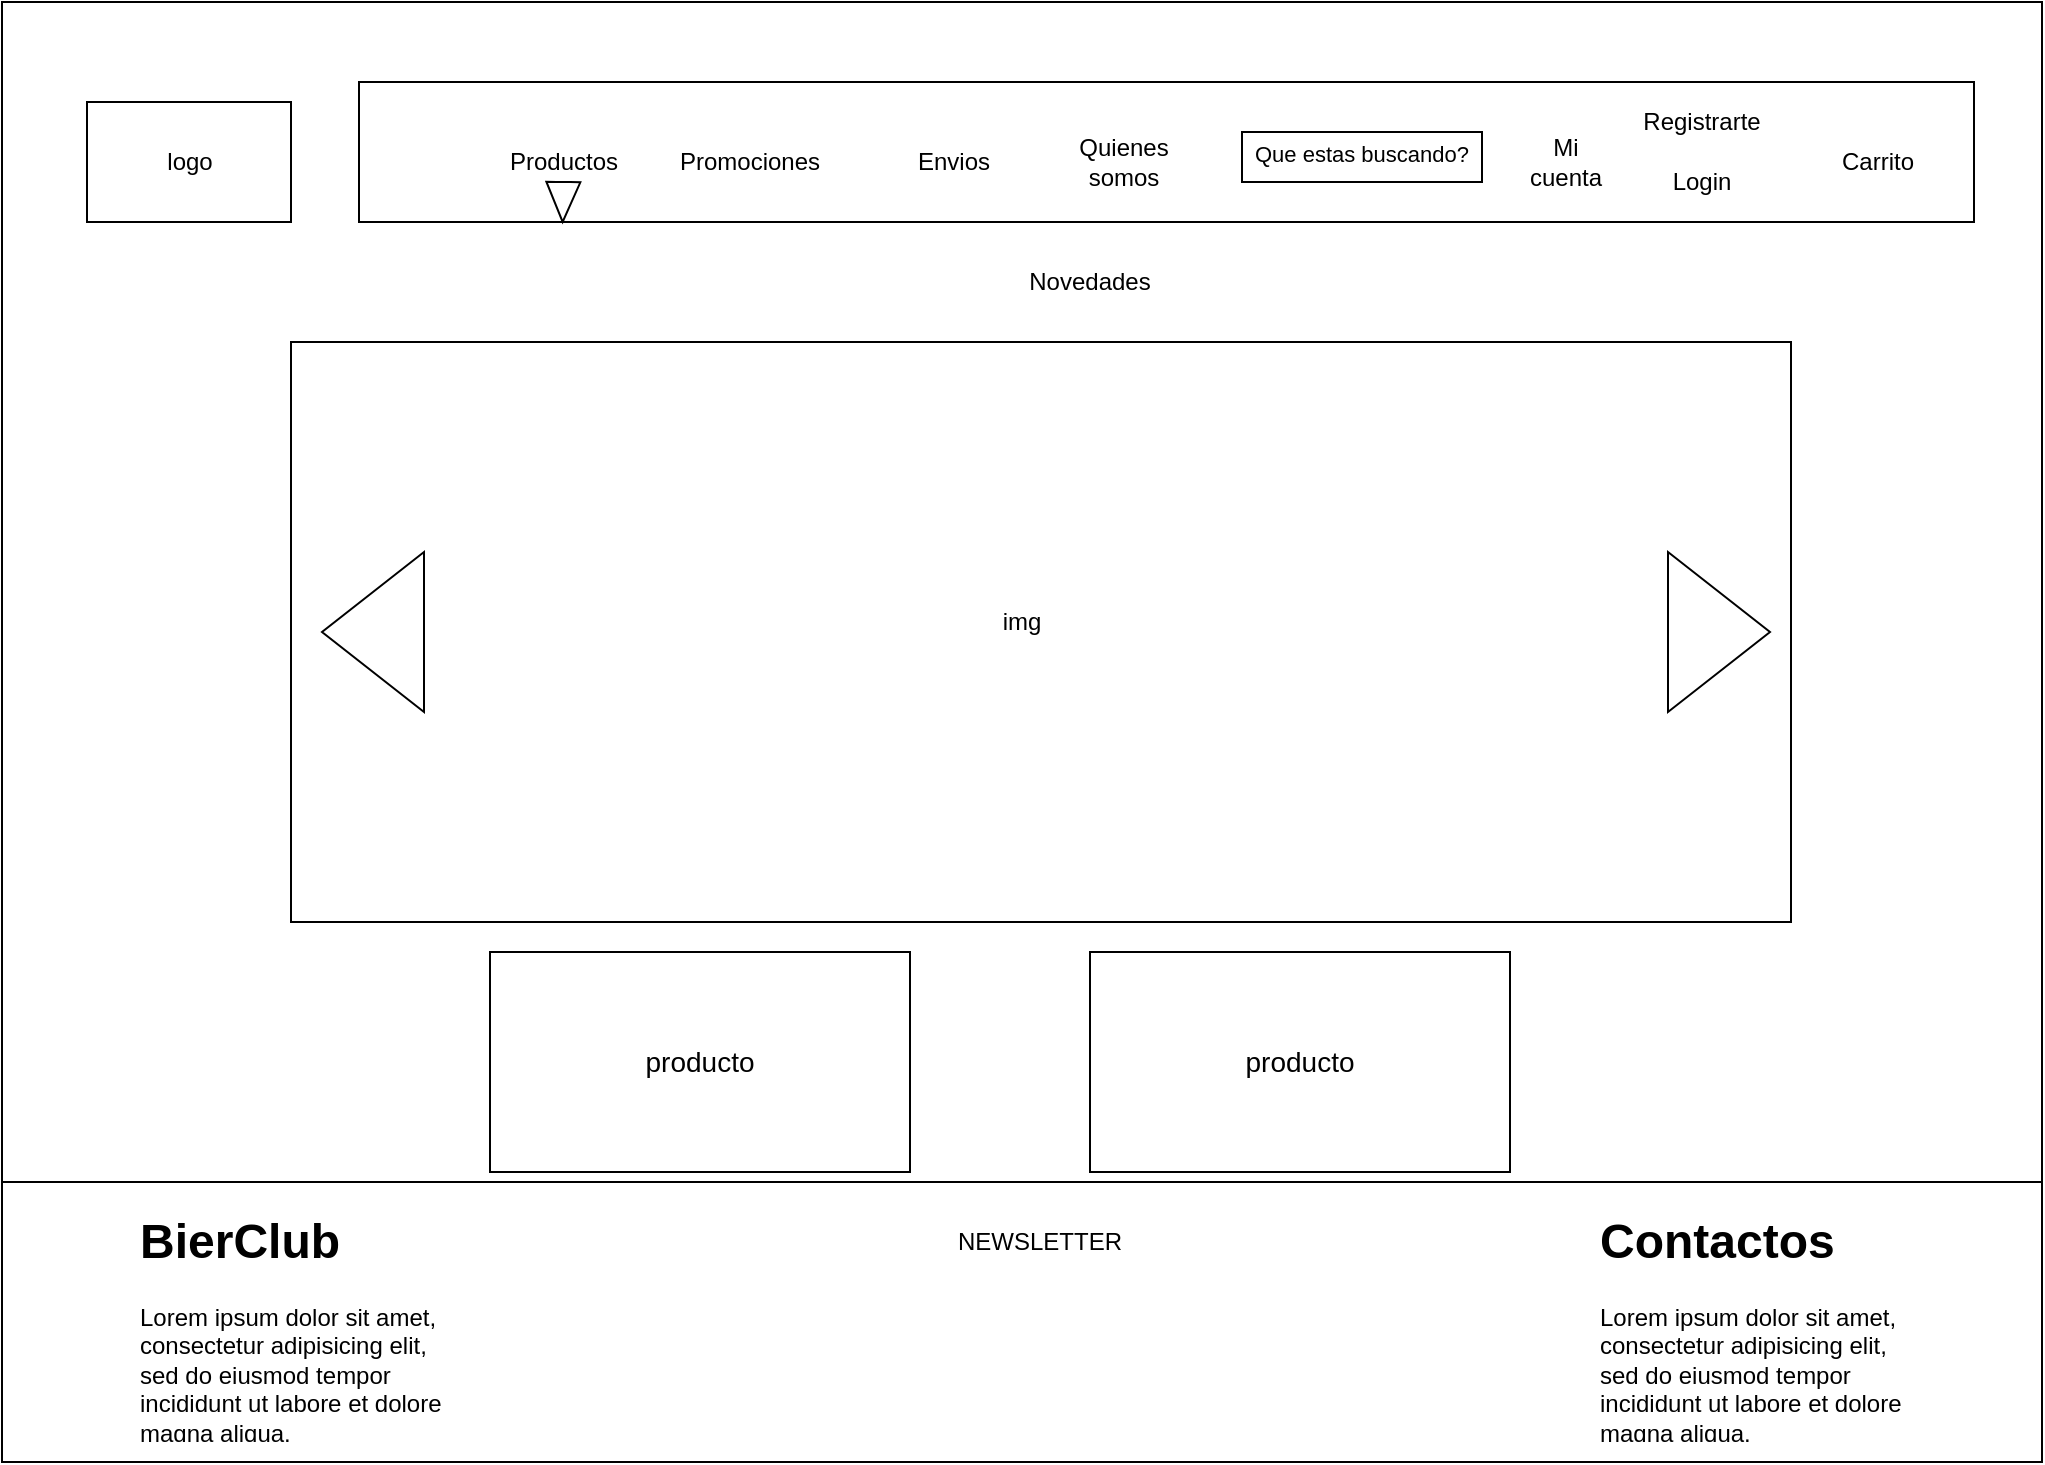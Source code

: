 <mxfile version="13.7.3" type="github" pages="3">
  <diagram id="gOpUKdiFm8pxkeaIe91-" name="Page-1">
    <mxGraphModel dx="2249" dy="762" grid="1" gridSize="10" guides="1" tooltips="1" connect="1" arrows="1" fold="1" page="1" pageScale="1" pageWidth="827" pageHeight="1169" math="0" shadow="0">
      <root>
        <mxCell id="0" />
        <mxCell id="1" parent="0" />
        <mxCell id="SKA3x7ePvZJh_eJGywJF-26" value="" style="group" parent="1" vertex="1" connectable="0">
          <mxGeometry x="-670" y="20" width="1020" height="730" as="geometry" />
        </mxCell>
        <mxCell id="SKA3x7ePvZJh_eJGywJF-1" value="" style="rounded=0;whiteSpace=wrap;html=1;direction=west;" parent="SKA3x7ePvZJh_eJGywJF-26" vertex="1">
          <mxGeometry width="1020" height="730" as="geometry" />
        </mxCell>
        <mxCell id="SKA3x7ePvZJh_eJGywJF-2" value="" style="rounded=0;whiteSpace=wrap;html=1;" parent="SKA3x7ePvZJh_eJGywJF-26" vertex="1">
          <mxGeometry x="42.5" y="50" width="102" height="60" as="geometry" />
        </mxCell>
        <mxCell id="SKA3x7ePvZJh_eJGywJF-3" value="logo" style="text;html=1;strokeColor=none;fillColor=none;align=center;verticalAlign=middle;whiteSpace=wrap;rounded=0;" parent="SKA3x7ePvZJh_eJGywJF-26" vertex="1">
          <mxGeometry x="63.75" y="62.5" width="59.5" height="35" as="geometry" />
        </mxCell>
        <mxCell id="SKA3x7ePvZJh_eJGywJF-4" value="" style="rounded=0;whiteSpace=wrap;html=1;" parent="SKA3x7ePvZJh_eJGywJF-26" vertex="1">
          <mxGeometry x="178.5" y="40" width="807.5" height="70" as="geometry" />
        </mxCell>
        <mxCell id="SKA3x7ePvZJh_eJGywJF-5" value="Registrarte" style="text;html=1;strokeColor=none;fillColor=none;align=center;verticalAlign=middle;whiteSpace=wrap;rounded=0;" parent="SKA3x7ePvZJh_eJGywJF-26" vertex="1">
          <mxGeometry x="833" y="50" width="34" height="20" as="geometry" />
        </mxCell>
        <mxCell id="SKA3x7ePvZJh_eJGywJF-6" value="Login" style="text;html=1;strokeColor=none;fillColor=none;align=center;verticalAlign=middle;whiteSpace=wrap;rounded=0;" parent="SKA3x7ePvZJh_eJGywJF-26" vertex="1">
          <mxGeometry x="833" y="80" width="34" height="20" as="geometry" />
        </mxCell>
        <mxCell id="SKA3x7ePvZJh_eJGywJF-7" value="Productos" style="text;html=1;strokeColor=none;fillColor=none;align=center;verticalAlign=middle;whiteSpace=wrap;rounded=0;" parent="SKA3x7ePvZJh_eJGywJF-26" vertex="1">
          <mxGeometry x="263.5" y="70" width="34" height="20" as="geometry" />
        </mxCell>
        <mxCell id="SKA3x7ePvZJh_eJGywJF-8" value="Mi cuenta" style="text;html=1;strokeColor=none;fillColor=none;align=center;verticalAlign=middle;whiteSpace=wrap;rounded=0;" parent="SKA3x7ePvZJh_eJGywJF-26" vertex="1">
          <mxGeometry x="765" y="70" width="34" height="20" as="geometry" />
        </mxCell>
        <mxCell id="SKA3x7ePvZJh_eJGywJF-9" value="Carrito" style="text;html=1;strokeColor=none;fillColor=none;align=center;verticalAlign=middle;whiteSpace=wrap;rounded=0;" parent="SKA3x7ePvZJh_eJGywJF-26" vertex="1">
          <mxGeometry x="921.4" y="70" width="34" height="20" as="geometry" />
        </mxCell>
        <mxCell id="SKA3x7ePvZJh_eJGywJF-10" value="Promociones" style="text;html=1;strokeColor=none;fillColor=none;align=center;verticalAlign=middle;whiteSpace=wrap;rounded=0;" parent="SKA3x7ePvZJh_eJGywJF-26" vertex="1">
          <mxGeometry x="357" y="70" width="34" height="20" as="geometry" />
        </mxCell>
        <mxCell id="SKA3x7ePvZJh_eJGywJF-11" value="Envios" style="text;html=1;strokeColor=none;fillColor=none;align=center;verticalAlign=middle;whiteSpace=wrap;rounded=0;" parent="SKA3x7ePvZJh_eJGywJF-26" vertex="1">
          <mxGeometry x="459" y="70" width="34" height="20" as="geometry" />
        </mxCell>
        <mxCell id="SKA3x7ePvZJh_eJGywJF-12" value="Novedades" style="text;html=1;strokeColor=none;fillColor=none;align=center;verticalAlign=middle;whiteSpace=wrap;rounded=0;" parent="SKA3x7ePvZJh_eJGywJF-26" vertex="1">
          <mxGeometry x="527" y="130" width="34" height="20" as="geometry" />
        </mxCell>
        <mxCell id="SKA3x7ePvZJh_eJGywJF-13" value="" style="rounded=0;whiteSpace=wrap;html=1;" parent="SKA3x7ePvZJh_eJGywJF-26" vertex="1">
          <mxGeometry x="144.5" y="170" width="750" height="290" as="geometry" />
        </mxCell>
        <mxCell id="SKA3x7ePvZJh_eJGywJF-14" value="img" style="text;html=1;strokeColor=none;fillColor=none;align=center;verticalAlign=middle;whiteSpace=wrap;rounded=0;" parent="SKA3x7ePvZJh_eJGywJF-26" vertex="1">
          <mxGeometry x="493" y="300" width="34" height="20" as="geometry" />
        </mxCell>
        <mxCell id="SKA3x7ePvZJh_eJGywJF-15" value="" style="rounded=0;whiteSpace=wrap;html=1;" parent="SKA3x7ePvZJh_eJGywJF-26" vertex="1">
          <mxGeometry y="590" width="1020" height="140" as="geometry" />
        </mxCell>
        <mxCell id="SKA3x7ePvZJh_eJGywJF-16" value="Quienes somos" style="text;html=1;strokeColor=none;fillColor=none;align=center;verticalAlign=middle;whiteSpace=wrap;rounded=0;" parent="SKA3x7ePvZJh_eJGywJF-26" vertex="1">
          <mxGeometry x="544" y="70" width="34" height="20" as="geometry" />
        </mxCell>
        <mxCell id="SKA3x7ePvZJh_eJGywJF-17" value="&lt;h1&gt;BierClub&lt;/h1&gt;&lt;p&gt;Lorem ipsum dolor sit amet, consectetur adipisicing elit, sed do eiusmod tempor incididunt ut labore et dolore magna aliqua.&lt;/p&gt;" style="text;html=1;strokeColor=none;fillColor=none;spacing=5;spacingTop=-20;whiteSpace=wrap;overflow=hidden;rounded=0;" parent="SKA3x7ePvZJh_eJGywJF-26" vertex="1">
          <mxGeometry x="63.75" y="600" width="161.5" height="120" as="geometry" />
        </mxCell>
        <mxCell id="SKA3x7ePvZJh_eJGywJF-18" value="NEWSLETTER" style="text;html=1;strokeColor=none;fillColor=none;align=center;verticalAlign=middle;whiteSpace=wrap;rounded=0;" parent="SKA3x7ePvZJh_eJGywJF-26" vertex="1">
          <mxGeometry x="501.5" y="610" width="34" height="20" as="geometry" />
        </mxCell>
        <mxCell id="SKA3x7ePvZJh_eJGywJF-19" value="&lt;h1&gt;Contactos&lt;/h1&gt;&lt;p&gt;Lorem ipsum dolor sit amet, consectetur adipisicing elit, sed do eiusmod tempor incididunt ut labore et dolore magna aliqua.&lt;/p&gt;" style="text;html=1;strokeColor=none;fillColor=none;spacing=5;spacingTop=-20;whiteSpace=wrap;overflow=hidden;rounded=0;" parent="SKA3x7ePvZJh_eJGywJF-26" vertex="1">
          <mxGeometry x="793.9" y="600" width="161.5" height="120" as="geometry" />
        </mxCell>
        <mxCell id="SKA3x7ePvZJh_eJGywJF-20" value="" style="triangle;whiteSpace=wrap;html=1;" parent="SKA3x7ePvZJh_eJGywJF-26" vertex="1">
          <mxGeometry x="833" y="275" width="51" height="80" as="geometry" />
        </mxCell>
        <mxCell id="SKA3x7ePvZJh_eJGywJF-21" value="" style="triangle;whiteSpace=wrap;html=1;rotation=-180;" parent="SKA3x7ePvZJh_eJGywJF-26" vertex="1">
          <mxGeometry x="160" y="275" width="51" height="80" as="geometry" />
        </mxCell>
        <mxCell id="SKA3x7ePvZJh_eJGywJF-22" value="" style="html=1;shadow=0;dashed=0;align=center;verticalAlign=middle;shape=mxgraph.arrows2.arrow;dy=0.6;dx=40;direction=north;notch=0;rotation=-179;" parent="SKA3x7ePvZJh_eJGywJF-26" vertex="1">
          <mxGeometry x="272" y="90" width="17" height="20" as="geometry" />
        </mxCell>
        <mxCell id="EqxgdsRq9EpwYWU9fqhZ-1" value="" style="rounded=0;whiteSpace=wrap;html=1;fontSize=14;" vertex="1" parent="SKA3x7ePvZJh_eJGywJF-26">
          <mxGeometry x="244" y="475" width="210" height="110" as="geometry" />
        </mxCell>
        <mxCell id="EqxgdsRq9EpwYWU9fqhZ-2" value="producto" style="text;html=1;strokeColor=none;fillColor=none;align=center;verticalAlign=middle;whiteSpace=wrap;rounded=0;fontSize=14;" vertex="1" parent="SKA3x7ePvZJh_eJGywJF-26">
          <mxGeometry x="329" y="520" width="40" height="20" as="geometry" />
        </mxCell>
        <mxCell id="EqxgdsRq9EpwYWU9fqhZ-4" value="" style="rounded=0;whiteSpace=wrap;html=1;fontSize=14;" vertex="1" parent="SKA3x7ePvZJh_eJGywJF-26">
          <mxGeometry x="544" y="475" width="210" height="110" as="geometry" />
        </mxCell>
        <mxCell id="EqxgdsRq9EpwYWU9fqhZ-5" value="producto" style="text;html=1;strokeColor=none;fillColor=none;align=center;verticalAlign=middle;whiteSpace=wrap;rounded=0;fontSize=14;" vertex="1" parent="SKA3x7ePvZJh_eJGywJF-26">
          <mxGeometry x="629" y="520" width="40" height="20" as="geometry" />
        </mxCell>
        <mxCell id="0rGeA2iZZysZ2ujy6EpR-1" value="" style="rounded=0;whiteSpace=wrap;html=1;fontSize=14;" vertex="1" parent="SKA3x7ePvZJh_eJGywJF-26">
          <mxGeometry x="620" y="65" width="120" height="25" as="geometry" />
        </mxCell>
        <mxCell id="0rGeA2iZZysZ2ujy6EpR-2" value="&lt;font style=&quot;font-size: 11px&quot;&gt;Que estas buscando?&lt;/font&gt;" style="text;html=1;strokeColor=none;fillColor=none;align=center;verticalAlign=middle;whiteSpace=wrap;rounded=0;fontSize=14;" vertex="1" parent="SKA3x7ePvZJh_eJGywJF-26">
          <mxGeometry x="600" y="65" width="160" height="20" as="geometry" />
        </mxCell>
      </root>
    </mxGraphModel>
  </diagram>
  <diagram id="BdrQL4cdrKm6RFQFndbp" name="Page-2">
    <mxGraphModel dx="2500" dy="896" grid="1" gridSize="10" guides="1" tooltips="1" connect="1" arrows="1" fold="1" page="1" pageScale="1" pageWidth="827" pageHeight="1169" math="0" shadow="0">
      <root>
        <mxCell id="iuKd_Pp8GD_JtyTHeRY1-0" />
        <mxCell id="iuKd_Pp8GD_JtyTHeRY1-1" parent="iuKd_Pp8GD_JtyTHeRY1-0" />
        <mxCell id="iuKd_Pp8GD_JtyTHeRY1-2" value="" style="rounded=0;whiteSpace=wrap;html=1;direction=west;" parent="iuKd_Pp8GD_JtyTHeRY1-1" vertex="1">
          <mxGeometry x="-670" y="20" width="1020" height="730" as="geometry" />
        </mxCell>
        <mxCell id="iuKd_Pp8GD_JtyTHeRY1-3" value="Productos" style="text;html=1;strokeColor=none;fillColor=none;align=center;verticalAlign=middle;whiteSpace=wrap;rounded=0;" parent="iuKd_Pp8GD_JtyTHeRY1-1" vertex="1">
          <mxGeometry x="-406.5" y="90" width="34.0" height="20" as="geometry" />
        </mxCell>
        <mxCell id="iuKd_Pp8GD_JtyTHeRY1-4" value="Promociones" style="text;html=1;strokeColor=none;fillColor=none;align=center;verticalAlign=middle;whiteSpace=wrap;rounded=0;" parent="iuKd_Pp8GD_JtyTHeRY1-1" vertex="1">
          <mxGeometry x="-313" y="90" width="34.0" height="20" as="geometry" />
        </mxCell>
        <mxCell id="iuKd_Pp8GD_JtyTHeRY1-5" value="Envios" style="text;html=1;strokeColor=none;fillColor=none;align=center;verticalAlign=middle;whiteSpace=wrap;rounded=0;" parent="iuKd_Pp8GD_JtyTHeRY1-1" vertex="1">
          <mxGeometry x="-211" y="90" width="34.0" height="20" as="geometry" />
        </mxCell>
        <mxCell id="iuKd_Pp8GD_JtyTHeRY1-6" value="" style="rounded=0;whiteSpace=wrap;html=1;" parent="iuKd_Pp8GD_JtyTHeRY1-1" vertex="1">
          <mxGeometry x="-670" y="630" width="1020" height="150" as="geometry" />
        </mxCell>
        <mxCell id="iuKd_Pp8GD_JtyTHeRY1-7" value="Quienes somos" style="text;html=1;strokeColor=none;fillColor=none;align=center;verticalAlign=middle;whiteSpace=wrap;rounded=0;" parent="iuKd_Pp8GD_JtyTHeRY1-1" vertex="1">
          <mxGeometry x="-126.0" y="90" width="34.0" height="20" as="geometry" />
        </mxCell>
        <mxCell id="iuKd_Pp8GD_JtyTHeRY1-8" value="NEWSLETTER" style="text;html=1;strokeColor=none;fillColor=none;align=center;verticalAlign=middle;whiteSpace=wrap;rounded=0;" parent="iuKd_Pp8GD_JtyTHeRY1-1" vertex="1">
          <mxGeometry x="-168.5" y="660" width="34.0" height="20" as="geometry" />
        </mxCell>
        <mxCell id="iuKd_Pp8GD_JtyTHeRY1-9" value="" style="shape=actor;whiteSpace=wrap;html=1;" parent="iuKd_Pp8GD_JtyTHeRY1-1" vertex="1">
          <mxGeometry x="90" y="65" width="33.9" height="60" as="geometry" />
        </mxCell>
        <mxCell id="iuKd_Pp8GD_JtyTHeRY1-10" value="Mi cuenta" style="text;html=1;strokeColor=none;fillColor=none;align=center;verticalAlign=middle;whiteSpace=wrap;rounded=0;" parent="iuKd_Pp8GD_JtyTHeRY1-1" vertex="1">
          <mxGeometry x="89.9" y="100" width="34.0" height="20" as="geometry" />
        </mxCell>
        <mxCell id="iuKd_Pp8GD_JtyTHeRY1-11" value="" style="rounded=1;whiteSpace=wrap;html=1;rotation=90;" parent="iuKd_Pp8GD_JtyTHeRY1-1" vertex="1">
          <mxGeometry x="-516.47" y="220" width="151.937" height="173.13" as="geometry" />
        </mxCell>
        <mxCell id="iuKd_Pp8GD_JtyTHeRY1-12" value="" style="rounded=1;whiteSpace=wrap;html=1;rotation=90;" parent="iuKd_Pp8GD_JtyTHeRY1-1" vertex="1">
          <mxGeometry x="-336.907" y="220" width="151.937" height="173.13" as="geometry" />
        </mxCell>
        <mxCell id="iuKd_Pp8GD_JtyTHeRY1-13" value="" style="rounded=1;whiteSpace=wrap;html=1;rotation=90;" parent="iuKd_Pp8GD_JtyTHeRY1-1" vertex="1">
          <mxGeometry x="-150.97" y="220" width="151.937" height="173.13" as="geometry" />
        </mxCell>
        <mxCell id="iuKd_Pp8GD_JtyTHeRY1-14" value="" style="rounded=1;whiteSpace=wrap;html=1;rotation=90;" parent="iuKd_Pp8GD_JtyTHeRY1-1" vertex="1">
          <mxGeometry x="36.03" y="220" width="151.937" height="173.13" as="geometry" />
        </mxCell>
        <mxCell id="iuKd_Pp8GD_JtyTHeRY1-15" value="" style="rounded=1;whiteSpace=wrap;html=1;rotation=90;" parent="iuKd_Pp8GD_JtyTHeRY1-1" vertex="1">
          <mxGeometry x="-516.47" y="430" width="151.937" height="173.13" as="geometry" />
        </mxCell>
        <mxCell id="iuKd_Pp8GD_JtyTHeRY1-19" value="" style="endArrow=none;html=1;entryX=0.75;entryY=0;entryDx=0;entryDy=0;exitX=0.75;exitY=1;exitDx=0;exitDy=0;" parent="iuKd_Pp8GD_JtyTHeRY1-1" source="iuKd_Pp8GD_JtyTHeRY1-11" target="iuKd_Pp8GD_JtyTHeRY1-11" edge="1">
          <mxGeometry width="50" height="50" relative="1" as="geometry">
            <mxPoint x="-516.47" y="351" as="sourcePoint" />
            <mxPoint x="-468.02" y="300" as="targetPoint" />
          </mxGeometry>
        </mxCell>
        <mxCell id="iuKd_Pp8GD_JtyTHeRY1-20" value="" style="endArrow=none;html=1;entryX=0.75;entryY=0;entryDx=0;entryDy=0;" parent="iuKd_Pp8GD_JtyTHeRY1-1" edge="1">
          <mxGeometry width="50" height="50" relative="1" as="geometry">
            <mxPoint x="-334.519" y="350" as="sourcePoint" />
            <mxPoint x="-184.97" y="350.253" as="targetPoint" />
          </mxGeometry>
        </mxCell>
        <mxCell id="iuKd_Pp8GD_JtyTHeRY1-21" value="" style="endArrow=none;html=1;entryX=0.75;entryY=0;entryDx=0;entryDy=0;" parent="iuKd_Pp8GD_JtyTHeRY1-1" edge="1">
          <mxGeometry width="50" height="50" relative="1" as="geometry">
            <mxPoint x="-149.772" y="350" as="sourcePoint" />
            <mxPoint x="-0.223" y="350.253" as="targetPoint" />
          </mxGeometry>
        </mxCell>
        <mxCell id="iuKd_Pp8GD_JtyTHeRY1-22" value="" style="endArrow=none;html=1;entryX=0.75;entryY=0;entryDx=0;entryDy=0;" parent="iuKd_Pp8GD_JtyTHeRY1-1" edge="1">
          <mxGeometry width="50" height="50" relative="1" as="geometry">
            <mxPoint x="38.418" y="350" as="sourcePoint" />
            <mxPoint x="187.967" y="350.253" as="targetPoint" />
          </mxGeometry>
        </mxCell>
        <mxCell id="iuKd_Pp8GD_JtyTHeRY1-27" value="Precio" style="text;html=1;strokeColor=none;fillColor=none;align=center;verticalAlign=middle;whiteSpace=wrap;rounded=0;" parent="iuKd_Pp8GD_JtyTHeRY1-1" vertex="1">
          <mxGeometry x="-465.47" y="360" width="34.0" height="20" as="geometry" />
        </mxCell>
        <mxCell id="iuKd_Pp8GD_JtyTHeRY1-28" value="Precio" style="text;html=1;strokeColor=none;fillColor=none;align=center;verticalAlign=middle;whiteSpace=wrap;rounded=0;" parent="iuKd_Pp8GD_JtyTHeRY1-1" vertex="1">
          <mxGeometry x="95" y="360" width="34.0" height="20" as="geometry" />
        </mxCell>
        <mxCell id="iuKd_Pp8GD_JtyTHeRY1-29" value="Precio" style="text;html=1;strokeColor=none;fillColor=none;align=center;verticalAlign=middle;whiteSpace=wrap;rounded=0;" parent="iuKd_Pp8GD_JtyTHeRY1-1" vertex="1">
          <mxGeometry x="-99.967" y="360" width="34.0" height="20" as="geometry" />
        </mxCell>
        <mxCell id="iuKd_Pp8GD_JtyTHeRY1-30" value="Precio" style="text;html=1;strokeColor=none;fillColor=none;align=center;verticalAlign=middle;whiteSpace=wrap;rounded=0;" parent="iuKd_Pp8GD_JtyTHeRY1-1" vertex="1">
          <mxGeometry x="-277.935" y="360" width="34.0" height="20" as="geometry" />
        </mxCell>
        <mxCell id="iuKd_Pp8GD_JtyTHeRY1-31" value="Precio" style="text;html=1;strokeColor=none;fillColor=none;align=center;verticalAlign=middle;whiteSpace=wrap;rounded=0;" parent="iuKd_Pp8GD_JtyTHeRY1-1" vertex="1">
          <mxGeometry x="-469.72" y="570" width="34.0" height="20" as="geometry" />
        </mxCell>
        <mxCell id="iuKd_Pp8GD_JtyTHeRY1-32" value="Precio" style="text;html=1;strokeColor=none;fillColor=none;align=center;verticalAlign=middle;whiteSpace=wrap;rounded=0;" parent="iuKd_Pp8GD_JtyTHeRY1-1" vertex="1">
          <mxGeometry x="153.97" y="530" width="34.0" height="20" as="geometry" />
        </mxCell>
        <mxCell id="iuKd_Pp8GD_JtyTHeRY1-33" value="Precio" style="text;html=1;strokeColor=none;fillColor=none;align=center;verticalAlign=middle;whiteSpace=wrap;rounded=0;" parent="iuKd_Pp8GD_JtyTHeRY1-1" vertex="1">
          <mxGeometry x="-40.997" y="530" width="34.0" height="20" as="geometry" />
        </mxCell>
        <mxCell id="iuKd_Pp8GD_JtyTHeRY1-34" value="Precio" style="text;html=1;strokeColor=none;fillColor=none;align=center;verticalAlign=middle;whiteSpace=wrap;rounded=0;" parent="iuKd_Pp8GD_JtyTHeRY1-1" vertex="1">
          <mxGeometry x="-223.215" y="530" width="34.0" height="20" as="geometry" />
        </mxCell>
        <mxCell id="iuKd_Pp8GD_JtyTHeRY1-35" value="" style="ellipse;whiteSpace=wrap;html=1;" parent="iuKd_Pp8GD_JtyTHeRY1-1" vertex="1">
          <mxGeometry x="-640.25" y="55" width="102" height="80" as="geometry" />
        </mxCell>
        <mxCell id="iuKd_Pp8GD_JtyTHeRY1-36" value="" style="line;strokeWidth=2;html=1;" parent="iuKd_Pp8GD_JtyTHeRY1-1" vertex="1">
          <mxGeometry x="-670" y="150" width="1020" height="10" as="geometry" />
        </mxCell>
        <mxCell id="iuKd_Pp8GD_JtyTHeRY1-37" value="" style="rounded=1;whiteSpace=wrap;html=1;" parent="iuKd_Pp8GD_JtyTHeRY1-1" vertex="1">
          <mxGeometry x="146" y="50" width="68.0" height="80" as="geometry" />
        </mxCell>
        <mxCell id="iuKd_Pp8GD_JtyTHeRY1-38" value="Registrarte" style="text;html=1;strokeColor=none;fillColor=none;align=center;verticalAlign=middle;whiteSpace=wrap;rounded=0;" parent="iuKd_Pp8GD_JtyTHeRY1-1" vertex="1">
          <mxGeometry x="163" y="70" width="34.0" height="20" as="geometry" />
        </mxCell>
        <mxCell id="iuKd_Pp8GD_JtyTHeRY1-39" value="Login" style="text;html=1;strokeColor=none;fillColor=none;align=center;verticalAlign=middle;whiteSpace=wrap;rounded=0;" parent="iuKd_Pp8GD_JtyTHeRY1-1" vertex="1">
          <mxGeometry x="163" y="100" width="34.0" height="20" as="geometry" />
        </mxCell>
        <mxCell id="iuKd_Pp8GD_JtyTHeRY1-40" value="" style="endArrow=none;html=1;" parent="iuKd_Pp8GD_JtyTHeRY1-1" edge="1">
          <mxGeometry width="50" height="50" relative="1" as="geometry">
            <mxPoint x="146" y="99" as="sourcePoint" />
            <mxPoint x="214" y="99" as="targetPoint" />
          </mxGeometry>
        </mxCell>
        <mxCell id="iuKd_Pp8GD_JtyTHeRY1-41" value="" style="ellipse;whiteSpace=wrap;html=1;" parent="iuKd_Pp8GD_JtyTHeRY1-1" vertex="1">
          <mxGeometry x="231.0" y="55" width="102" height="80" as="geometry" />
        </mxCell>
        <mxCell id="iuKd_Pp8GD_JtyTHeRY1-42" value="Img Carrito" style="text;html=1;strokeColor=none;fillColor=none;align=center;verticalAlign=middle;whiteSpace=wrap;rounded=0;" parent="iuKd_Pp8GD_JtyTHeRY1-1" vertex="1">
          <mxGeometry x="265" y="85" width="34.0" height="20" as="geometry" />
        </mxCell>
        <mxCell id="iuKd_Pp8GD_JtyTHeRY1-43" value="" style="html=1;shadow=0;dashed=0;align=center;verticalAlign=middle;shape=mxgraph.arrows2.arrow;dy=0.6;dx=40;direction=north;notch=0;rotation=-179;" parent="iuKd_Pp8GD_JtyTHeRY1-1" vertex="1">
          <mxGeometry x="-402.25" y="115" width="17.0" height="20" as="geometry" />
        </mxCell>
        <mxCell id="iuKd_Pp8GD_JtyTHeRY1-44" value="" style="rounded=1;whiteSpace=wrap;html=1;" parent="iuKd_Pp8GD_JtyTHeRY1-1" vertex="1">
          <mxGeometry x="-610.5" y="650" width="178.5" height="110" as="geometry" />
        </mxCell>
        <mxCell id="iuKd_Pp8GD_JtyTHeRY1-45" value="&lt;h1&gt;BierClub&lt;/h1&gt;&lt;p&gt;Lorem ipsum dolor sit amet, consectetur adipisicing elit, sed do eiusmod tempor incididunt ut labore et dolore magna aliqua.&lt;/p&gt;" style="text;html=1;strokeColor=none;fillColor=none;spacing=5;spacingTop=-20;whiteSpace=wrap;overflow=hidden;rounded=0;" parent="iuKd_Pp8GD_JtyTHeRY1-1" vertex="1">
          <mxGeometry x="-606.25" y="650" width="156.25" height="100" as="geometry" />
        </mxCell>
        <mxCell id="iuKd_Pp8GD_JtyTHeRY1-46" value="" style="rounded=1;whiteSpace=wrap;html=1;" parent="iuKd_Pp8GD_JtyTHeRY1-1" vertex="1">
          <mxGeometry x="-286.965" y="690" width="279.964" height="30" as="geometry" />
        </mxCell>
        <mxCell id="iuKd_Pp8GD_JtyTHeRY1-47" value="" style="rounded=1;whiteSpace=wrap;html=1;" parent="iuKd_Pp8GD_JtyTHeRY1-1" vertex="1">
          <mxGeometry x="119.973" y="650" width="187.527" height="110" as="geometry" />
        </mxCell>
        <mxCell id="iuKd_Pp8GD_JtyTHeRY1-48" value="&lt;h1&gt;Contactos&lt;/h1&gt;&lt;p&gt;Lorem ipsum dolor sit amet, consectetur adipisicing elit, sed do eiusmod tempor incididunt ut labore et dolore magna aliqua.&lt;/p&gt;" style="text;html=1;strokeColor=none;fillColor=none;spacing=5;spacingTop=-20;whiteSpace=wrap;overflow=hidden;rounded=0;" parent="iuKd_Pp8GD_JtyTHeRY1-1" vertex="1">
          <mxGeometry x="144.08" y="650" width="139.31" height="110" as="geometry" />
        </mxCell>
        <mxCell id="iuKd_Pp8GD_JtyTHeRY1-49" value="img logo" style="text;html=1;strokeColor=none;fillColor=none;align=center;verticalAlign=middle;whiteSpace=wrap;rounded=0;" parent="iuKd_Pp8GD_JtyTHeRY1-1" vertex="1">
          <mxGeometry x="-606.25" y="85" width="34.0" height="20" as="geometry" />
        </mxCell>
        <mxCell id="Uk2ZDVLwyH8MJyocKTqU-0" value="" style="rounded=1;whiteSpace=wrap;html=1;fontSize=14;arcSize=50;" vertex="1" parent="iuKd_Pp8GD_JtyTHeRY1-1">
          <mxGeometry x="-350.0" y="160" width="421.97" height="40" as="geometry" />
        </mxCell>
        <mxCell id="Uk2ZDVLwyH8MJyocKTqU-1" value="Que estas buscando?" style="text;html=1;strokeColor=none;fillColor=none;align=center;verticalAlign=middle;whiteSpace=wrap;rounded=0;fontSize=14;" vertex="1" parent="iuKd_Pp8GD_JtyTHeRY1-1">
          <mxGeometry x="-222.82" y="170" width="160" height="20" as="geometry" />
        </mxCell>
        <mxCell id="Uk2ZDVLwyH8MJyocKTqU-3" value="Precio" style="text;html=1;strokeColor=none;fillColor=none;align=center;verticalAlign=middle;whiteSpace=wrap;rounded=0;" vertex="1" parent="iuKd_Pp8GD_JtyTHeRY1-1">
          <mxGeometry x="153.97" y="570" width="34.0" height="20" as="geometry" />
        </mxCell>
        <mxCell id="Uk2ZDVLwyH8MJyocKTqU-5" value="" style="endArrow=none;html=1;entryX=0.75;entryY=0;entryDx=0;entryDy=0;" edge="1" parent="iuKd_Pp8GD_JtyTHeRY1-1">
          <mxGeometry width="50" height="50" relative="1" as="geometry">
            <mxPoint x="-90.802" y="560" as="sourcePoint" />
            <mxPoint x="58.747" y="560.253" as="targetPoint" />
          </mxGeometry>
        </mxCell>
        <mxCell id="Uk2ZDVLwyH8MJyocKTqU-6" value="Precio" style="text;html=1;strokeColor=none;fillColor=none;align=center;verticalAlign=middle;whiteSpace=wrap;rounded=0;" vertex="1" parent="iuKd_Pp8GD_JtyTHeRY1-1">
          <mxGeometry x="-40.997" y="570" width="34.0" height="20" as="geometry" />
        </mxCell>
        <mxCell id="Uk2ZDVLwyH8MJyocKTqU-10" value="Precio" style="text;html=1;strokeColor=none;fillColor=none;align=center;verticalAlign=middle;whiteSpace=wrap;rounded=0;" vertex="1" parent="iuKd_Pp8GD_JtyTHeRY1-1">
          <mxGeometry x="-223.215" y="570" width="34.0" height="20" as="geometry" />
        </mxCell>
        <mxCell id="Uk2ZDVLwyH8MJyocKTqU-13" value="Precio" style="text;html=1;strokeColor=none;fillColor=none;align=center;verticalAlign=middle;whiteSpace=wrap;rounded=0;" vertex="1" parent="iuKd_Pp8GD_JtyTHeRY1-1">
          <mxGeometry x="-39.665" y="570" width="34.0" height="20" as="geometry" />
        </mxCell>
        <mxCell id="Uk2ZDVLwyH8MJyocKTqU-14" value="" style="rounded=1;whiteSpace=wrap;html=1;rotation=90;" vertex="1" parent="iuKd_Pp8GD_JtyTHeRY1-1">
          <mxGeometry x="290" y="350" width="100" height="10" as="geometry" />
        </mxCell>
        <mxCell id="Uk2ZDVLwyH8MJyocKTqU-15" value="" style="rounded=1;whiteSpace=wrap;html=1;rotation=90;" vertex="1" parent="iuKd_Pp8GD_JtyTHeRY1-1">
          <mxGeometry x="36.03" y="430" width="151.937" height="173.13" as="geometry" />
        </mxCell>
        <mxCell id="Uk2ZDVLwyH8MJyocKTqU-16" value="" style="endArrow=none;html=1;entryX=0.75;entryY=0;entryDx=0;entryDy=0;" edge="1" parent="iuKd_Pp8GD_JtyTHeRY1-1">
          <mxGeometry width="50" height="50" relative="1" as="geometry">
            <mxPoint x="38.419" y="560" as="sourcePoint" />
            <mxPoint x="187.968" y="560.253" as="targetPoint" />
          </mxGeometry>
        </mxCell>
        <mxCell id="Uk2ZDVLwyH8MJyocKTqU-17" value="Precio" style="text;html=1;strokeColor=none;fillColor=none;align=center;verticalAlign=middle;whiteSpace=wrap;rounded=0;" vertex="1" parent="iuKd_Pp8GD_JtyTHeRY1-1">
          <mxGeometry x="95" y="570" width="34.0" height="20" as="geometry" />
        </mxCell>
        <mxCell id="Uk2ZDVLwyH8MJyocKTqU-18" value="" style="endArrow=none;html=1;entryX=0.75;entryY=0;entryDx=0;entryDy=0;" edge="1" parent="iuKd_Pp8GD_JtyTHeRY1-1">
          <mxGeometry width="50" height="50" relative="1" as="geometry">
            <mxPoint x="-150.969" y="560" as="sourcePoint" />
            <mxPoint x="-1.42" y="560.253" as="targetPoint" />
          </mxGeometry>
        </mxCell>
        <mxCell id="Uk2ZDVLwyH8MJyocKTqU-19" value="Precio" style="text;html=1;strokeColor=none;fillColor=none;align=center;verticalAlign=middle;whiteSpace=wrap;rounded=0;" vertex="1" parent="iuKd_Pp8GD_JtyTHeRY1-1">
          <mxGeometry x="-98.635" y="570" width="34.0" height="20" as="geometry" />
        </mxCell>
        <mxCell id="Uk2ZDVLwyH8MJyocKTqU-20" value="" style="rounded=1;whiteSpace=wrap;html=1;rotation=90;" vertex="1" parent="iuKd_Pp8GD_JtyTHeRY1-1">
          <mxGeometry x="-150.97" y="430" width="151.937" height="173.13" as="geometry" />
        </mxCell>
        <mxCell id="Uk2ZDVLwyH8MJyocKTqU-21" value="" style="rounded=1;whiteSpace=wrap;html=1;rotation=90;" vertex="1" parent="iuKd_Pp8GD_JtyTHeRY1-1">
          <mxGeometry x="-336.907" y="430" width="151.937" height="173.13" as="geometry" />
        </mxCell>
        <mxCell id="Uk2ZDVLwyH8MJyocKTqU-22" value="" style="endArrow=none;html=1;entryX=0.75;entryY=0;entryDx=0;entryDy=0;" edge="1" parent="iuKd_Pp8GD_JtyTHeRY1-1">
          <mxGeometry width="50" height="50" relative="1" as="geometry">
            <mxPoint x="-334.519" y="560" as="sourcePoint" />
            <mxPoint x="-184.97" y="560.253" as="targetPoint" />
          </mxGeometry>
        </mxCell>
        <mxCell id="Uk2ZDVLwyH8MJyocKTqU-23" value="Precio" style="text;html=1;strokeColor=none;fillColor=none;align=center;verticalAlign=middle;whiteSpace=wrap;rounded=0;" vertex="1" parent="iuKd_Pp8GD_JtyTHeRY1-1">
          <mxGeometry x="-282.185" y="570" width="34.0" height="20" as="geometry" />
        </mxCell>
        <mxCell id="Uk2ZDVLwyH8MJyocKTqU-24" value="" style="endArrow=none;html=1;entryX=0.75;entryY=0;entryDx=0;entryDy=0;" edge="1" parent="iuKd_Pp8GD_JtyTHeRY1-1">
          <mxGeometry width="50" height="50" relative="1" as="geometry">
            <mxPoint x="-516.47" y="561" as="sourcePoint" />
            <mxPoint x="-366.921" y="561.253" as="targetPoint" />
          </mxGeometry>
        </mxCell>
        <mxCell id="Uk2ZDVLwyH8MJyocKTqU-25" value="" style="endArrow=none;html=1;entryX=0.75;entryY=0;entryDx=0;entryDy=0;" edge="1" parent="iuKd_Pp8GD_JtyTHeRY1-1">
          <mxGeometry width="50" height="50" relative="1" as="geometry">
            <mxPoint x="-150.969" y="560" as="sourcePoint" />
            <mxPoint x="-1.42" y="560.253" as="targetPoint" />
          </mxGeometry>
        </mxCell>
        <mxCell id="Uk2ZDVLwyH8MJyocKTqU-26" value="Precio" style="text;html=1;strokeColor=none;fillColor=none;align=center;verticalAlign=middle;whiteSpace=wrap;rounded=0;" vertex="1" parent="iuKd_Pp8GD_JtyTHeRY1-1">
          <mxGeometry x="-98.635" y="570" width="34.0" height="20" as="geometry" />
        </mxCell>
      </root>
    </mxGraphModel>
  </diagram>
  <diagram id="ns_dMSV5i1QM9SWYl9xY" name="Page-3">
    <mxGraphModel dx="2500" dy="896" grid="1" gridSize="10" guides="1" tooltips="1" connect="1" arrows="1" fold="1" page="1" pageScale="1" pageWidth="827" pageHeight="1169" math="0" shadow="0">
      <root>
        <mxCell id="ZGFLP-5x8rP5CcCoOaNy-0" />
        <mxCell id="ZGFLP-5x8rP5CcCoOaNy-1" parent="ZGFLP-5x8rP5CcCoOaNy-0" />
        <mxCell id="ZGFLP-5x8rP5CcCoOaNy-99" value="" style="group" parent="ZGFLP-5x8rP5CcCoOaNy-1" vertex="1" connectable="0">
          <mxGeometry x="-660" y="30" width="1020" height="960" as="geometry" />
        </mxCell>
        <mxCell id="ZGFLP-5x8rP5CcCoOaNy-52" value="" style="rounded=0;whiteSpace=wrap;html=1;direction=west;" parent="ZGFLP-5x8rP5CcCoOaNy-99" vertex="1">
          <mxGeometry width="1020" height="730" as="geometry" />
        </mxCell>
        <mxCell id="ZGFLP-5x8rP5CcCoOaNy-53" value="Productos" style="text;html=1;strokeColor=none;fillColor=none;align=center;verticalAlign=middle;whiteSpace=wrap;rounded=0;" parent="ZGFLP-5x8rP5CcCoOaNy-99" vertex="1">
          <mxGeometry x="263.5" y="70" width="34" height="20" as="geometry" />
        </mxCell>
        <mxCell id="ZGFLP-5x8rP5CcCoOaNy-54" value="Promociones" style="text;html=1;strokeColor=none;fillColor=none;align=center;verticalAlign=middle;whiteSpace=wrap;rounded=0;" parent="ZGFLP-5x8rP5CcCoOaNy-99" vertex="1">
          <mxGeometry x="357" y="70" width="34" height="20" as="geometry" />
        </mxCell>
        <mxCell id="ZGFLP-5x8rP5CcCoOaNy-55" value="Envios" style="text;html=1;strokeColor=none;fillColor=none;align=center;verticalAlign=middle;whiteSpace=wrap;rounded=0;" parent="ZGFLP-5x8rP5CcCoOaNy-99" vertex="1">
          <mxGeometry x="459" y="70" width="34" height="20" as="geometry" />
        </mxCell>
        <mxCell id="ZGFLP-5x8rP5CcCoOaNy-56" value="" style="rounded=0;whiteSpace=wrap;html=1;" parent="ZGFLP-5x8rP5CcCoOaNy-99" vertex="1">
          <mxGeometry y="640" width="1020" height="320" as="geometry" />
        </mxCell>
        <mxCell id="ZGFLP-5x8rP5CcCoOaNy-57" value="Quienes somos" style="text;html=1;strokeColor=none;fillColor=none;align=center;verticalAlign=middle;whiteSpace=wrap;rounded=0;" parent="ZGFLP-5x8rP5CcCoOaNy-99" vertex="1">
          <mxGeometry x="544" y="70" width="34" height="20" as="geometry" />
        </mxCell>
        <mxCell id="ZGFLP-5x8rP5CcCoOaNy-58" value="NEWSLETTER" style="text;html=1;strokeColor=none;fillColor=none;align=center;verticalAlign=middle;whiteSpace=wrap;rounded=0;fontSize=22;" parent="ZGFLP-5x8rP5CcCoOaNy-99" vertex="1">
          <mxGeometry x="506.022" y="670" width="34" height="20" as="geometry" />
        </mxCell>
        <mxCell id="ZGFLP-5x8rP5CcCoOaNy-59" value="" style="shape=actor;whiteSpace=wrap;html=1;" parent="ZGFLP-5x8rP5CcCoOaNy-99" vertex="1">
          <mxGeometry x="756.85" y="37.5" width="40.1" height="65" as="geometry" />
        </mxCell>
        <mxCell id="ZGFLP-5x8rP5CcCoOaNy-60" value="Mi cuenta" style="text;html=1;strokeColor=none;fillColor=none;align=center;verticalAlign=middle;whiteSpace=wrap;rounded=0;" parent="ZGFLP-5x8rP5CcCoOaNy-99" vertex="1">
          <mxGeometry x="759.9" y="80" width="34" height="20" as="geometry" />
        </mxCell>
        <mxCell id="ZGFLP-5x8rP5CcCoOaNy-61" value="" style="rounded=1;whiteSpace=wrap;html=1;rotation=90;" parent="ZGFLP-5x8rP5CcCoOaNy-99" vertex="1">
          <mxGeometry x="170.799" y="450" width="151.938" height="173.13" as="geometry" />
        </mxCell>
        <mxCell id="ZGFLP-5x8rP5CcCoOaNy-62" value="" style="rounded=1;whiteSpace=wrap;html=1;rotation=90;" parent="ZGFLP-5x8rP5CcCoOaNy-99" vertex="1">
          <mxGeometry x="350.361" y="450" width="151.938" height="173.13" as="geometry" />
        </mxCell>
        <mxCell id="ZGFLP-5x8rP5CcCoOaNy-63" value="" style="rounded=1;whiteSpace=wrap;html=1;rotation=90;" parent="ZGFLP-5x8rP5CcCoOaNy-99" vertex="1">
          <mxGeometry x="536.299" y="450" width="151.938" height="173.13" as="geometry" />
        </mxCell>
        <mxCell id="ZGFLP-5x8rP5CcCoOaNy-64" value="" style="rounded=1;whiteSpace=wrap;html=1;rotation=90;" parent="ZGFLP-5x8rP5CcCoOaNy-99" vertex="1">
          <mxGeometry x="723.299" y="450" width="151.938" height="173.13" as="geometry" />
        </mxCell>
        <mxCell id="ZGFLP-5x8rP5CcCoOaNy-65" value="" style="endArrow=none;html=1;entryX=0.75;entryY=0;entryDx=0;entryDy=0;" parent="ZGFLP-5x8rP5CcCoOaNy-99" edge="1">
          <mxGeometry width="50" height="50" relative="1" as="geometry">
            <mxPoint x="170.799" y="581" as="sourcePoint" />
            <mxPoint x="320.348" y="581.253" as="targetPoint" />
          </mxGeometry>
        </mxCell>
        <mxCell id="ZGFLP-5x8rP5CcCoOaNy-66" value="" style="endArrow=none;html=1;entryX=0.75;entryY=0;entryDx=0;entryDy=0;" parent="ZGFLP-5x8rP5CcCoOaNy-99" edge="1">
          <mxGeometry width="50" height="50" relative="1" as="geometry">
            <mxPoint x="352.75" y="580" as="sourcePoint" />
            <mxPoint x="502.299" y="580.253" as="targetPoint" />
          </mxGeometry>
        </mxCell>
        <mxCell id="ZGFLP-5x8rP5CcCoOaNy-67" value="" style="endArrow=none;html=1;entryX=0.75;entryY=0;entryDx=0;entryDy=0;" parent="ZGFLP-5x8rP5CcCoOaNy-99" edge="1">
          <mxGeometry width="50" height="50" relative="1" as="geometry">
            <mxPoint x="537.497" y="580" as="sourcePoint" />
            <mxPoint x="687.046" y="580.253" as="targetPoint" />
          </mxGeometry>
        </mxCell>
        <mxCell id="ZGFLP-5x8rP5CcCoOaNy-68" value="" style="endArrow=none;html=1;entryX=0.75;entryY=0;entryDx=0;entryDy=0;" parent="ZGFLP-5x8rP5CcCoOaNy-99" edge="1">
          <mxGeometry width="50" height="50" relative="1" as="geometry">
            <mxPoint x="725.688" y="580" as="sourcePoint" />
            <mxPoint x="875.236" y="580.253" as="targetPoint" />
          </mxGeometry>
        </mxCell>
        <mxCell id="ZGFLP-5x8rP5CcCoOaNy-69" value="Precio" style="text;html=1;strokeColor=none;fillColor=none;align=center;verticalAlign=middle;whiteSpace=wrap;rounded=0;" parent="ZGFLP-5x8rP5CcCoOaNy-99" vertex="1">
          <mxGeometry x="229.999" y="590" width="34" height="20" as="geometry" />
        </mxCell>
        <mxCell id="ZGFLP-5x8rP5CcCoOaNy-70" value="Precio" style="text;html=1;strokeColor=none;fillColor=none;align=center;verticalAlign=middle;whiteSpace=wrap;rounded=0;" parent="ZGFLP-5x8rP5CcCoOaNy-99" vertex="1">
          <mxGeometry x="787.049" y="590" width="34" height="20" as="geometry" />
        </mxCell>
        <mxCell id="ZGFLP-5x8rP5CcCoOaNy-71" value="Precio" style="text;html=1;strokeColor=none;fillColor=none;align=center;verticalAlign=middle;whiteSpace=wrap;rounded=0;" parent="ZGFLP-5x8rP5CcCoOaNy-99" vertex="1">
          <mxGeometry x="595.272" y="590" width="34" height="20" as="geometry" />
        </mxCell>
        <mxCell id="ZGFLP-5x8rP5CcCoOaNy-72" value="Precio" style="text;html=1;strokeColor=none;fillColor=none;align=center;verticalAlign=middle;whiteSpace=wrap;rounded=0;" parent="ZGFLP-5x8rP5CcCoOaNy-99" vertex="1">
          <mxGeometry x="405.084" y="590" width="34" height="20" as="geometry" />
        </mxCell>
        <mxCell id="ZGFLP-5x8rP5CcCoOaNy-73" value="" style="ellipse;whiteSpace=wrap;html=1;" parent="ZGFLP-5x8rP5CcCoOaNy-99" vertex="1">
          <mxGeometry x="29.75" y="35" width="102" height="80" as="geometry" />
        </mxCell>
        <mxCell id="ZGFLP-5x8rP5CcCoOaNy-74" value="" style="line;strokeWidth=2;html=1;" parent="ZGFLP-5x8rP5CcCoOaNy-99" vertex="1">
          <mxGeometry y="130" width="1020" height="10" as="geometry" />
        </mxCell>
        <mxCell id="ZGFLP-5x8rP5CcCoOaNy-75" value="" style="rounded=1;whiteSpace=wrap;html=1;" parent="ZGFLP-5x8rP5CcCoOaNy-99" vertex="1">
          <mxGeometry x="816" y="30" width="68" height="80" as="geometry" />
        </mxCell>
        <mxCell id="ZGFLP-5x8rP5CcCoOaNy-76" value="Registrarte" style="text;html=1;strokeColor=none;fillColor=none;align=center;verticalAlign=middle;whiteSpace=wrap;rounded=0;" parent="ZGFLP-5x8rP5CcCoOaNy-99" vertex="1">
          <mxGeometry x="833" y="50" width="34" height="20" as="geometry" />
        </mxCell>
        <mxCell id="ZGFLP-5x8rP5CcCoOaNy-77" value="Login" style="text;html=1;strokeColor=none;fillColor=none;align=center;verticalAlign=middle;whiteSpace=wrap;rounded=0;" parent="ZGFLP-5x8rP5CcCoOaNy-99" vertex="1">
          <mxGeometry x="833" y="80" width="34" height="20" as="geometry" />
        </mxCell>
        <mxCell id="ZGFLP-5x8rP5CcCoOaNy-78" value="" style="endArrow=none;html=1;" parent="ZGFLP-5x8rP5CcCoOaNy-99" edge="1">
          <mxGeometry width="50" height="50" relative="1" as="geometry">
            <mxPoint x="816" y="79" as="sourcePoint" />
            <mxPoint x="884" y="79" as="targetPoint" />
          </mxGeometry>
        </mxCell>
        <mxCell id="ZGFLP-5x8rP5CcCoOaNy-79" value="" style="ellipse;whiteSpace=wrap;html=1;" parent="ZGFLP-5x8rP5CcCoOaNy-99" vertex="1">
          <mxGeometry x="901" y="35" width="102" height="80" as="geometry" />
        </mxCell>
        <mxCell id="ZGFLP-5x8rP5CcCoOaNy-80" value="Img Carrito" style="text;html=1;strokeColor=none;fillColor=none;align=center;verticalAlign=middle;whiteSpace=wrap;rounded=0;" parent="ZGFLP-5x8rP5CcCoOaNy-99" vertex="1">
          <mxGeometry x="935" y="65" width="34" height="20" as="geometry" />
        </mxCell>
        <mxCell id="ZGFLP-5x8rP5CcCoOaNy-81" value="" style="html=1;shadow=0;dashed=0;align=center;verticalAlign=middle;shape=mxgraph.arrows2.arrow;dy=0.6;dx=40;direction=north;notch=0;rotation=-179;" parent="ZGFLP-5x8rP5CcCoOaNy-99" vertex="1">
          <mxGeometry x="267.75" y="95" width="17" height="20" as="geometry" />
        </mxCell>
        <mxCell id="ZGFLP-5x8rP5CcCoOaNy-82" value="&lt;h1&gt;BierClub&lt;/h1&gt;&lt;p&gt;Lorem ipsum dolor sit amet, consectetur adipisicing elit, sed do eiusmod tempor incididunt ut labore et dolore magna aliqua.&lt;/p&gt;" style="text;html=1;strokeColor=none;fillColor=none;spacing=5;spacingTop=-20;whiteSpace=wrap;overflow=hidden;rounded=0;" parent="ZGFLP-5x8rP5CcCoOaNy-99" vertex="1">
          <mxGeometry x="68" y="820" width="161.5" height="120" as="geometry" />
        </mxCell>
        <mxCell id="ZGFLP-5x8rP5CcCoOaNy-83" value="" style="rounded=1;whiteSpace=wrap;html=1;" parent="ZGFLP-5x8rP5CcCoOaNy-99" vertex="1">
          <mxGeometry x="318.752" y="730" width="391" height="40" as="geometry" />
        </mxCell>
        <mxCell id="ZGFLP-5x8rP5CcCoOaNy-84" value="&lt;h1&gt;Contactos&lt;/h1&gt;&lt;p&gt;Lorem ipsum dolor sit amet, consectetur adipisicing elit, sed do eiusmod tempor incididunt ut labore et dolore magna aliqua.&lt;/p&gt;" style="text;html=1;strokeColor=none;fillColor=none;spacing=5;spacingTop=-20;whiteSpace=wrap;overflow=hidden;rounded=0;" parent="ZGFLP-5x8rP5CcCoOaNy-99" vertex="1">
          <mxGeometry x="793.9" y="820" width="161.5" height="120" as="geometry" />
        </mxCell>
        <mxCell id="ZGFLP-5x8rP5CcCoOaNy-85" value="" style="line;strokeWidth=2;html=1;" parent="ZGFLP-5x8rP5CcCoOaNy-99" vertex="1">
          <mxGeometry y="800" width="1020" height="10" as="geometry" />
        </mxCell>
        <mxCell id="ZGFLP-5x8rP5CcCoOaNy-86" value="SEGUINOS" style="text;html=1;strokeColor=none;fillColor=none;align=center;verticalAlign=middle;whiteSpace=wrap;rounded=0;fontSize=22;" parent="ZGFLP-5x8rP5CcCoOaNy-99" vertex="1">
          <mxGeometry x="497.25" y="840" width="34" height="20" as="geometry" />
        </mxCell>
        <mxCell id="ZGFLP-5x8rP5CcCoOaNy-87" value="face" style="text;html=1;strokeColor=none;fillColor=none;align=center;verticalAlign=middle;whiteSpace=wrap;rounded=0;fontSize=22;" parent="ZGFLP-5x8rP5CcCoOaNy-99" vertex="1">
          <mxGeometry x="454.75" y="890" width="34" height="20" as="geometry" />
        </mxCell>
        <mxCell id="ZGFLP-5x8rP5CcCoOaNy-88" value="ig" style="text;html=1;strokeColor=none;fillColor=none;align=center;verticalAlign=middle;whiteSpace=wrap;rounded=0;fontSize=22;" parent="ZGFLP-5x8rP5CcCoOaNy-99" vertex="1">
          <mxGeometry x="497.25" y="890" width="34" height="20" as="geometry" />
        </mxCell>
        <mxCell id="ZGFLP-5x8rP5CcCoOaNy-89" value="wpp" style="text;html=1;strokeColor=none;fillColor=none;align=center;verticalAlign=middle;whiteSpace=wrap;rounded=0;fontSize=22;" parent="ZGFLP-5x8rP5CcCoOaNy-99" vertex="1">
          <mxGeometry x="548.25" y="890" width="34" height="20" as="geometry" />
        </mxCell>
        <mxCell id="ZGFLP-5x8rP5CcCoOaNy-90" value="" style="rounded=0;whiteSpace=wrap;html=1;fontSize=22;" parent="ZGFLP-5x8rP5CcCoOaNy-99" vertex="1">
          <mxGeometry y="130" width="1020" height="300" as="geometry" />
        </mxCell>
        <mxCell id="ZGFLP-5x8rP5CcCoOaNy-91" value="img" style="text;html=1;strokeColor=none;fillColor=none;align=center;verticalAlign=middle;whiteSpace=wrap;rounded=0;fontSize=22;" parent="ZGFLP-5x8rP5CcCoOaNy-99" vertex="1">
          <mxGeometry x="488.75" y="270" width="34" height="20" as="geometry" />
        </mxCell>
        <mxCell id="ZGFLP-5x8rP5CcCoOaNy-92" value="" style="ellipse;whiteSpace=wrap;html=1;fontSize=22;" parent="ZGFLP-5x8rP5CcCoOaNy-99" vertex="1">
          <mxGeometry x="484.5" y="410" width="8.5" height="10" as="geometry" />
        </mxCell>
        <mxCell id="ZGFLP-5x8rP5CcCoOaNy-93" value="" style="ellipse;whiteSpace=wrap;html=1;fontSize=22;" parent="ZGFLP-5x8rP5CcCoOaNy-99" vertex="1">
          <mxGeometry x="501.5" y="410" width="8.5" height="10" as="geometry" />
        </mxCell>
        <mxCell id="ZGFLP-5x8rP5CcCoOaNy-94" value="" style="ellipse;whiteSpace=wrap;html=1;fontSize=22;" parent="ZGFLP-5x8rP5CcCoOaNy-99" vertex="1">
          <mxGeometry x="518.772" y="410" width="8.5" height="10" as="geometry" />
        </mxCell>
        <mxCell id="ZGFLP-5x8rP5CcCoOaNy-95" value="" style="triangle;whiteSpace=wrap;html=1;fontSize=22;" parent="ZGFLP-5x8rP5CcCoOaNy-99" vertex="1">
          <mxGeometry x="955.4" y="270" width="25.5" height="30" as="geometry" />
        </mxCell>
        <mxCell id="ZGFLP-5x8rP5CcCoOaNy-96" value="" style="triangle;whiteSpace=wrap;html=1;fontSize=22;rotation=-180;" parent="ZGFLP-5x8rP5CcCoOaNy-99" vertex="1">
          <mxGeometry x="34" y="265" width="25.5" height="30" as="geometry" />
        </mxCell>
        <mxCell id="ZGFLP-5x8rP5CcCoOaNy-97" value="" style="rounded=1;whiteSpace=wrap;html=1;fontSize=22;" parent="ZGFLP-5x8rP5CcCoOaNy-99" vertex="1">
          <mxGeometry x="1003" y="440" width="9.35" height="60" as="geometry" />
        </mxCell>
        <mxCell id="ZGFLP-5x8rP5CcCoOaNy-98" value="logo" style="text;html=1;strokeColor=none;fillColor=none;align=center;verticalAlign=middle;whiteSpace=wrap;rounded=0;fontSize=22;" parent="ZGFLP-5x8rP5CcCoOaNy-99" vertex="1">
          <mxGeometry x="63.75" y="65" width="34" height="20" as="geometry" />
        </mxCell>
        <mxCell id="OAzJyPc-LyJUFli7AtWX-1" value="" style="rounded=1;whiteSpace=wrap;html=1;arcSize=50;" vertex="1" parent="ZGFLP-5x8rP5CcCoOaNy-99">
          <mxGeometry x="244.25" y="142.5" width="540" height="20" as="geometry" />
        </mxCell>
        <mxCell id="OAzJyPc-LyJUFli7AtWX-2" value="Que estas buscando?" style="text;html=1;strokeColor=none;fillColor=none;align=center;verticalAlign=middle;whiteSpace=wrap;rounded=0;" vertex="1" parent="ZGFLP-5x8rP5CcCoOaNy-99">
          <mxGeometry x="420.472" y="140" width="244.0" height="15" as="geometry" />
        </mxCell>
      </root>
    </mxGraphModel>
  </diagram>
</mxfile>
